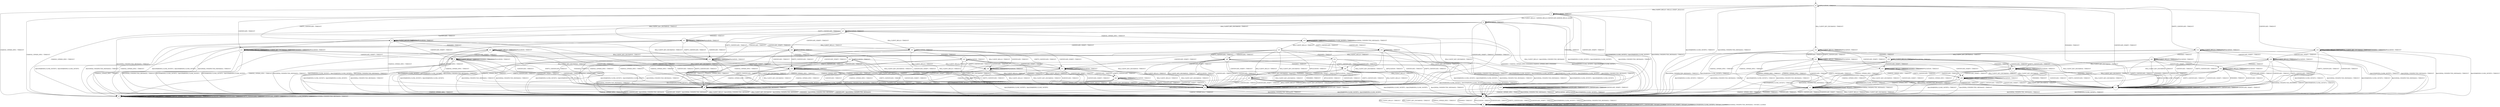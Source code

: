 digraph g {

	s0 [shape="circle" label="s0"];
	s1 [shape="circle" label="s1"];
	s2 [shape="circle" label="s2"];
	s3 [shape="circle" label="s3"];
	s4 [shape="circle" label="s4"];
	s5 [shape="circle" label="s5"];
	s6 [shape="circle" label="s6"];
	s7 [shape="circle" label="s7"];
	s8 [shape="circle" label="s8"];
	s9 [shape="circle" label="s9"];
	s10 [shape="circle" label="s10"];
	s11 [shape="circle" label="s11"];
	s12 [shape="circle" label="s12"];
	s13 [shape="circle" label="s13"];
	s14 [shape="circle" label="s14"];
	s15 [shape="circle" label="s15"];
	s16 [shape="circle" label="s16"];
	s17 [shape="circle" label="s17"];
	s18 [shape="circle" label="s18"];
	s19 [shape="circle" label="s19"];
	s20 [shape="circle" label="s20"];
	s21 [shape="circle" label="s21"];
	s22 [shape="circle" label="s22"];
	s23 [shape="circle" label="s23"];
	s24 [shape="circle" label="s24"];
	s25 [shape="circle" label="s25"];
	s26 [shape="circle" label="s26"];
	s27 [shape="circle" label="s27"];
	s28 [shape="circle" label="s28"];
	s29 [shape="circle" label="s29"];
	s30 [shape="circle" label="s30"];
	s31 [shape="circle" label="s31"];
	s32 [shape="circle" label="s32"];
	s33 [shape="circle" label="s33"];
	s34 [shape="circle" label="s34"];
	s35 [shape="circle" label="s35"];
	s36 [shape="circle" label="s36"];
	s37 [shape="circle" label="s37"];
	s38 [shape="circle" label="s38"];
	s39 [shape="circle" label="s39"];
	s40 [shape="circle" label="s40"];
	s41 [shape="circle" label="s41"];
	s42 [shape="circle" label="s42"];
	s43 [shape="circle" label="s43"];
	s0 -> s1 [label="RSA_CLIENT_HELLO / HELLO_VERIFY_REQUEST"];
	s0 -> s10 [label="RSA_CLIENT_KEY_EXCHANGE / TIMEOUT"];
	s0 -> s9 [label="CHANGE_CIPHER_SPEC / TIMEOUT"];
	s0 -> s13 [label="FINISHED / TIMEOUT"];
	s0 -> s0 [label="APPLICATION / TIMEOUT"];
	s0 -> s16 [label="CERTIFICATE / TIMEOUT"];
	s0 -> s14 [label="EMPTY_CERTIFICATE / TIMEOUT"];
	s0 -> s13 [label="CERTIFICATE_VERIFY / TIMEOUT"];
	s0 -> s3 [label="Alert(WARNING,CLOSE_NOTIFY) / TIMEOUT"];
	s0 -> s3 [label="Alert(FATAL,UNEXPECTED_MESSAGE) / TIMEOUT"];
	s1 -> s2 [label="RSA_CLIENT_HELLO / SERVER_HELLO,CERTIFICATE,SERVER_HELLO_DONE"];
	s1 -> s15 [label="RSA_CLIENT_KEY_EXCHANGE / TIMEOUT"];
	s1 -> s9 [label="CHANGE_CIPHER_SPEC / TIMEOUT"];
	s1 -> s8 [label="FINISHED / TIMEOUT"];
	s1 -> s1 [label="APPLICATION / TIMEOUT"];
	s1 -> s11 [label="CERTIFICATE / TIMEOUT"];
	s1 -> s5 [label="EMPTY_CERTIFICATE / TIMEOUT"];
	s1 -> s8 [label="CERTIFICATE_VERIFY / TIMEOUT"];
	s1 -> s3 [label="Alert(WARNING,CLOSE_NOTIFY) / Alert(WARNING,CLOSE_NOTIFY)"];
	s1 -> s3 [label="Alert(FATAL,UNEXPECTED_MESSAGE) / TIMEOUT"];
	s2 -> s3 [label="RSA_CLIENT_HELLO / Alert(FATAL,UNEXPECTED_MESSAGE)"];
	s2 -> s17 [label="RSA_CLIENT_KEY_EXCHANGE / TIMEOUT"];
	s2 -> s9 [label="CHANGE_CIPHER_SPEC / TIMEOUT"];
	s2 -> s8 [label="FINISHED / TIMEOUT"];
	s2 -> s2 [label="APPLICATION / TIMEOUT"];
	s2 -> s11 [label="CERTIFICATE / TIMEOUT"];
	s2 -> s5 [label="EMPTY_CERTIFICATE / TIMEOUT"];
	s2 -> s8 [label="CERTIFICATE_VERIFY / TIMEOUT"];
	s2 -> s3 [label="Alert(WARNING,CLOSE_NOTIFY) / Alert(WARNING,CLOSE_NOTIFY)"];
	s2 -> s3 [label="Alert(FATAL,UNEXPECTED_MESSAGE) / TIMEOUT"];
	s3 -> s4 [label="RSA_CLIENT_HELLO / TIMEOUT"];
	s3 -> s4 [label="RSA_CLIENT_KEY_EXCHANGE / TIMEOUT"];
	s3 -> s4 [label="CHANGE_CIPHER_SPEC / TIMEOUT"];
	s3 -> s4 [label="FINISHED / TIMEOUT"];
	s3 -> s4 [label="APPLICATION / TIMEOUT"];
	s3 -> s4 [label="CERTIFICATE / TIMEOUT"];
	s3 -> s4 [label="EMPTY_CERTIFICATE / TIMEOUT"];
	s3 -> s4 [label="CERTIFICATE_VERIFY / TIMEOUT"];
	s3 -> s4 [label="Alert(WARNING,CLOSE_NOTIFY) / TIMEOUT"];
	s3 -> s4 [label="Alert(FATAL,UNEXPECTED_MESSAGE) / TIMEOUT"];
	s4 -> s4 [label="RSA_CLIENT_HELLO / SOCKET_CLOSED"];
	s4 -> s4 [label="RSA_CLIENT_KEY_EXCHANGE / SOCKET_CLOSED"];
	s4 -> s4 [label="CHANGE_CIPHER_SPEC / SOCKET_CLOSED"];
	s4 -> s4 [label="FINISHED / SOCKET_CLOSED"];
	s4 -> s4 [label="APPLICATION / SOCKET_CLOSED"];
	s4 -> s4 [label="CERTIFICATE / SOCKET_CLOSED"];
	s4 -> s4 [label="EMPTY_CERTIFICATE / SOCKET_CLOSED"];
	s4 -> s4 [label="CERTIFICATE_VERIFY / SOCKET_CLOSED"];
	s4 -> s4 [label="Alert(WARNING,CLOSE_NOTIFY) / SOCKET_CLOSED"];
	s4 -> s4 [label="Alert(FATAL,UNEXPECTED_MESSAGE) / SOCKET_CLOSED"];
	s5 -> s5 [label="RSA_CLIENT_HELLO / TIMEOUT"];
	s5 -> s22 [label="RSA_CLIENT_KEY_EXCHANGE / TIMEOUT"];
	s5 -> s6 [label="CHANGE_CIPHER_SPEC / TIMEOUT"];
	s5 -> s35 [label="FINISHED / TIMEOUT"];
	s5 -> s5 [label="APPLICATION / TIMEOUT"];
	s5 -> s8 [label="CERTIFICATE / TIMEOUT"];
	s5 -> s8 [label="EMPTY_CERTIFICATE / TIMEOUT"];
	s5 -> s7 [label="CERTIFICATE_VERIFY / TIMEOUT"];
	s5 -> s3 [label="Alert(WARNING,CLOSE_NOTIFY) / Alert(WARNING,CLOSE_NOTIFY)"];
	s5 -> s3 [label="Alert(FATAL,UNEXPECTED_MESSAGE) / TIMEOUT"];
	s6 -> s3 [label="RSA_CLIENT_HELLO / Alert(FATAL,UNEXPECTED_MESSAGE)"];
	s6 -> s3 [label="RSA_CLIENT_KEY_EXCHANGE / Alert(FATAL,UNEXPECTED_MESSAGE)"];
	s6 -> s9 [label="CHANGE_CIPHER_SPEC / TIMEOUT"];
	s6 -> s3 [label="FINISHED / Alert(FATAL,UNEXPECTED_MESSAGE)"];
	s6 -> s6 [label="APPLICATION / TIMEOUT"];
	s6 -> s3 [label="CERTIFICATE / Alert(FATAL,UNEXPECTED_MESSAGE)"];
	s6 -> s3 [label="EMPTY_CERTIFICATE / Alert(FATAL,UNEXPECTED_MESSAGE)"];
	s6 -> s3 [label="CERTIFICATE_VERIFY / Alert(FATAL,UNEXPECTED_MESSAGE)"];
	s6 -> s6 [label="Alert(WARNING,CLOSE_NOTIFY) / TIMEOUT"];
	s6 -> s6 [label="Alert(FATAL,UNEXPECTED_MESSAGE) / TIMEOUT"];
	s7 -> s7 [label="RSA_CLIENT_HELLO / TIMEOUT"];
	s7 -> s24 [label="RSA_CLIENT_KEY_EXCHANGE / TIMEOUT"];
	s7 -> s6 [label="CHANGE_CIPHER_SPEC / TIMEOUT"];
	s7 -> s7 [label="FINISHED / TIMEOUT"];
	s7 -> s7 [label="APPLICATION / TIMEOUT"];
	s7 -> s8 [label="CERTIFICATE / TIMEOUT"];
	s7 -> s8 [label="EMPTY_CERTIFICATE / TIMEOUT"];
	s7 -> s8 [label="CERTIFICATE_VERIFY / TIMEOUT"];
	s7 -> s3 [label="Alert(WARNING,CLOSE_NOTIFY) / Alert(WARNING,CLOSE_NOTIFY)"];
	s7 -> s3 [label="Alert(FATAL,UNEXPECTED_MESSAGE) / TIMEOUT"];
	s8 -> s8 [label="RSA_CLIENT_HELLO / TIMEOUT"];
	s8 -> s8 [label="RSA_CLIENT_KEY_EXCHANGE / TIMEOUT"];
	s8 -> s9 [label="CHANGE_CIPHER_SPEC / TIMEOUT"];
	s8 -> s8 [label="FINISHED / TIMEOUT"];
	s8 -> s8 [label="APPLICATION / TIMEOUT"];
	s8 -> s8 [label="CERTIFICATE / TIMEOUT"];
	s8 -> s8 [label="EMPTY_CERTIFICATE / TIMEOUT"];
	s8 -> s8 [label="CERTIFICATE_VERIFY / TIMEOUT"];
	s8 -> s3 [label="Alert(WARNING,CLOSE_NOTIFY) / Alert(WARNING,CLOSE_NOTIFY)"];
	s8 -> s3 [label="Alert(FATAL,UNEXPECTED_MESSAGE) / TIMEOUT"];
	s9 -> s9 [label="RSA_CLIENT_HELLO / TIMEOUT"];
	s9 -> s9 [label="RSA_CLIENT_KEY_EXCHANGE / TIMEOUT"];
	s9 -> s9 [label="CHANGE_CIPHER_SPEC / TIMEOUT"];
	s9 -> s9 [label="FINISHED / TIMEOUT"];
	s9 -> s9 [label="APPLICATION / TIMEOUT"];
	s9 -> s9 [label="CERTIFICATE / TIMEOUT"];
	s9 -> s9 [label="EMPTY_CERTIFICATE / TIMEOUT"];
	s9 -> s9 [label="CERTIFICATE_VERIFY / TIMEOUT"];
	s9 -> s9 [label="Alert(WARNING,CLOSE_NOTIFY) / TIMEOUT"];
	s9 -> s9 [label="Alert(FATAL,UNEXPECTED_MESSAGE) / TIMEOUT"];
	s10 -> s10 [label="RSA_CLIENT_HELLO / TIMEOUT"];
	s10 -> s13 [label="RSA_CLIENT_KEY_EXCHANGE / TIMEOUT"];
	s10 -> s12 [label="CHANGE_CIPHER_SPEC / TIMEOUT"];
	s10 -> s36 [label="FINISHED / TIMEOUT"];
	s10 -> s10 [label="APPLICATION / TIMEOUT"];
	s10 -> s21 [label="CERTIFICATE / TIMEOUT"];
	s10 -> s21 [label="EMPTY_CERTIFICATE / TIMEOUT"];
	s10 -> s27 [label="CERTIFICATE_VERIFY / TIMEOUT"];
	s10 -> s3 [label="Alert(WARNING,CLOSE_NOTIFY) / TIMEOUT"];
	s10 -> s3 [label="Alert(FATAL,UNEXPECTED_MESSAGE) / TIMEOUT"];
	s11 -> s11 [label="RSA_CLIENT_HELLO / TIMEOUT"];
	s11 -> s11 [label="RSA_CLIENT_KEY_EXCHANGE / TIMEOUT"];
	s11 -> s9 [label="CHANGE_CIPHER_SPEC / TIMEOUT"];
	s11 -> s11 [label="FINISHED / TIMEOUT"];
	s11 -> s11 [label="APPLICATION / TIMEOUT"];
	s11 -> s8 [label="CERTIFICATE / TIMEOUT"];
	s11 -> s8 [label="EMPTY_CERTIFICATE / TIMEOUT"];
	s11 -> s7 [label="CERTIFICATE_VERIFY / TIMEOUT"];
	s11 -> s3 [label="Alert(WARNING,CLOSE_NOTIFY) / Alert(WARNING,CLOSE_NOTIFY)"];
	s11 -> s3 [label="Alert(FATAL,UNEXPECTED_MESSAGE) / TIMEOUT"];
	s12 -> s3 [label="RSA_CLIENT_HELLO / TIMEOUT"];
	s12 -> s3 [label="RSA_CLIENT_KEY_EXCHANGE / TIMEOUT"];
	s12 -> s9 [label="CHANGE_CIPHER_SPEC / TIMEOUT"];
	s12 -> s3 [label="FINISHED / TIMEOUT"];
	s12 -> s12 [label="APPLICATION / TIMEOUT"];
	s12 -> s3 [label="CERTIFICATE / TIMEOUT"];
	s12 -> s3 [label="EMPTY_CERTIFICATE / TIMEOUT"];
	s12 -> s3 [label="CERTIFICATE_VERIFY / TIMEOUT"];
	s12 -> s12 [label="Alert(WARNING,CLOSE_NOTIFY) / TIMEOUT"];
	s12 -> s12 [label="Alert(FATAL,UNEXPECTED_MESSAGE) / TIMEOUT"];
	s13 -> s13 [label="RSA_CLIENT_HELLO / TIMEOUT"];
	s13 -> s13 [label="RSA_CLIENT_KEY_EXCHANGE / TIMEOUT"];
	s13 -> s9 [label="CHANGE_CIPHER_SPEC / TIMEOUT"];
	s13 -> s13 [label="FINISHED / TIMEOUT"];
	s13 -> s13 [label="APPLICATION / TIMEOUT"];
	s13 -> s13 [label="CERTIFICATE / TIMEOUT"];
	s13 -> s13 [label="EMPTY_CERTIFICATE / TIMEOUT"];
	s13 -> s13 [label="CERTIFICATE_VERIFY / TIMEOUT"];
	s13 -> s3 [label="Alert(WARNING,CLOSE_NOTIFY) / TIMEOUT"];
	s13 -> s3 [label="Alert(FATAL,UNEXPECTED_MESSAGE) / TIMEOUT"];
	s14 -> s14 [label="RSA_CLIENT_HELLO / TIMEOUT"];
	s14 -> s21 [label="RSA_CLIENT_KEY_EXCHANGE / TIMEOUT"];
	s14 -> s12 [label="CHANGE_CIPHER_SPEC / TIMEOUT"];
	s14 -> s42 [label="FINISHED / TIMEOUT"];
	s14 -> s14 [label="APPLICATION / TIMEOUT"];
	s14 -> s13 [label="CERTIFICATE / TIMEOUT"];
	s14 -> s13 [label="EMPTY_CERTIFICATE / TIMEOUT"];
	s14 -> s29 [label="CERTIFICATE_VERIFY / TIMEOUT"];
	s14 -> s3 [label="Alert(WARNING,CLOSE_NOTIFY) / TIMEOUT"];
	s14 -> s3 [label="Alert(FATAL,UNEXPECTED_MESSAGE) / TIMEOUT"];
	s15 -> s25 [label="RSA_CLIENT_HELLO / TIMEOUT"];
	s15 -> s8 [label="RSA_CLIENT_KEY_EXCHANGE / TIMEOUT"];
	s15 -> s6 [label="CHANGE_CIPHER_SPEC / TIMEOUT"];
	s15 -> s15 [label="FINISHED / TIMEOUT"];
	s15 -> s15 [label="APPLICATION / TIMEOUT"];
	s15 -> s22 [label="CERTIFICATE / TIMEOUT"];
	s15 -> s22 [label="EMPTY_CERTIFICATE / TIMEOUT"];
	s15 -> s20 [label="CERTIFICATE_VERIFY / TIMEOUT"];
	s15 -> s3 [label="Alert(WARNING,CLOSE_NOTIFY) / Alert(WARNING,CLOSE_NOTIFY)"];
	s15 -> s3 [label="Alert(FATAL,UNEXPECTED_MESSAGE) / TIMEOUT"];
	s16 -> s16 [label="RSA_CLIENT_HELLO / TIMEOUT"];
	s16 -> s16 [label="RSA_CLIENT_KEY_EXCHANGE / TIMEOUT"];
	s16 -> s9 [label="CHANGE_CIPHER_SPEC / TIMEOUT"];
	s16 -> s16 [label="FINISHED / TIMEOUT"];
	s16 -> s16 [label="APPLICATION / TIMEOUT"];
	s16 -> s13 [label="CERTIFICATE / TIMEOUT"];
	s16 -> s13 [label="EMPTY_CERTIFICATE / TIMEOUT"];
	s16 -> s29 [label="CERTIFICATE_VERIFY / TIMEOUT"];
	s16 -> s3 [label="Alert(WARNING,CLOSE_NOTIFY) / TIMEOUT"];
	s16 -> s3 [label="Alert(FATAL,UNEXPECTED_MESSAGE) / TIMEOUT"];
	s17 -> s25 [label="RSA_CLIENT_HELLO / TIMEOUT"];
	s17 -> s8 [label="RSA_CLIENT_KEY_EXCHANGE / TIMEOUT"];
	s17 -> s18 [label="CHANGE_CIPHER_SPEC / TIMEOUT"];
	s17 -> s15 [label="FINISHED / TIMEOUT"];
	s17 -> s17 [label="APPLICATION / TIMEOUT"];
	s17 -> s22 [label="CERTIFICATE / TIMEOUT"];
	s17 -> s22 [label="EMPTY_CERTIFICATE / TIMEOUT"];
	s17 -> s20 [label="CERTIFICATE_VERIFY / TIMEOUT"];
	s17 -> s3 [label="Alert(WARNING,CLOSE_NOTIFY) / Alert(WARNING,CLOSE_NOTIFY)"];
	s17 -> s3 [label="Alert(FATAL,UNEXPECTED_MESSAGE) / TIMEOUT"];
	s18 -> s32 [label="RSA_CLIENT_HELLO / TIMEOUT"];
	s18 -> s8 [label="RSA_CLIENT_KEY_EXCHANGE / TIMEOUT"];
	s18 -> s9 [label="CHANGE_CIPHER_SPEC / TIMEOUT"];
	s18 -> s19 [label="FINISHED / CHANGE_CIPHER_SPEC,FINISHED,CHANGE_CIPHER_SPEC,FINISHED"];
	s18 -> s18 [label="APPLICATION / TIMEOUT"];
	s18 -> s23 [label="CERTIFICATE / TIMEOUT"];
	s18 -> s23 [label="EMPTY_CERTIFICATE / TIMEOUT"];
	s18 -> s20 [label="CERTIFICATE_VERIFY / TIMEOUT"];
	s18 -> s18 [label="Alert(WARNING,CLOSE_NOTIFY) / TIMEOUT"];
	s18 -> s18 [label="Alert(FATAL,UNEXPECTED_MESSAGE) / TIMEOUT"];
	s19 -> s19 [label="RSA_CLIENT_HELLO / TIMEOUT"];
	s19 -> s19 [label="RSA_CLIENT_KEY_EXCHANGE / TIMEOUT"];
	s19 -> s9 [label="CHANGE_CIPHER_SPEC / TIMEOUT"];
	s19 -> s19 [label="FINISHED / TIMEOUT"];
	s19 -> s3 [label="APPLICATION / APPLICATION"];
	s19 -> s19 [label="CERTIFICATE / TIMEOUT"];
	s19 -> s19 [label="EMPTY_CERTIFICATE / TIMEOUT"];
	s19 -> s19 [label="CERTIFICATE_VERIFY / TIMEOUT"];
	s19 -> s3 [label="Alert(WARNING,CLOSE_NOTIFY) / TIMEOUT"];
	s19 -> s3 [label="Alert(FATAL,UNEXPECTED_MESSAGE) / TIMEOUT"];
	s20 -> s31 [label="RSA_CLIENT_HELLO / TIMEOUT"];
	s20 -> s8 [label="RSA_CLIENT_KEY_EXCHANGE / TIMEOUT"];
	s20 -> s6 [label="CHANGE_CIPHER_SPEC / TIMEOUT"];
	s20 -> s38 [label="FINISHED / TIMEOUT"];
	s20 -> s20 [label="APPLICATION / TIMEOUT"];
	s20 -> s24 [label="CERTIFICATE / TIMEOUT"];
	s20 -> s24 [label="EMPTY_CERTIFICATE / TIMEOUT"];
	s20 -> s8 [label="CERTIFICATE_VERIFY / TIMEOUT"];
	s20 -> s3 [label="Alert(WARNING,CLOSE_NOTIFY) / Alert(WARNING,CLOSE_NOTIFY)"];
	s20 -> s3 [label="Alert(FATAL,UNEXPECTED_MESSAGE) / TIMEOUT"];
	s21 -> s21 [label="RSA_CLIENT_HELLO / TIMEOUT"];
	s21 -> s13 [label="RSA_CLIENT_KEY_EXCHANGE / TIMEOUT"];
	s21 -> s12 [label="CHANGE_CIPHER_SPEC / TIMEOUT"];
	s21 -> s37 [label="FINISHED / TIMEOUT"];
	s21 -> s21 [label="APPLICATION / TIMEOUT"];
	s21 -> s13 [label="CERTIFICATE / TIMEOUT"];
	s21 -> s13 [label="EMPTY_CERTIFICATE / TIMEOUT"];
	s21 -> s28 [label="CERTIFICATE_VERIFY / TIMEOUT"];
	s21 -> s3 [label="Alert(WARNING,CLOSE_NOTIFY) / TIMEOUT"];
	s21 -> s3 [label="Alert(FATAL,UNEXPECTED_MESSAGE) / TIMEOUT"];
	s22 -> s26 [label="RSA_CLIENT_HELLO / TIMEOUT"];
	s22 -> s8 [label="RSA_CLIENT_KEY_EXCHANGE / TIMEOUT"];
	s22 -> s6 [label="CHANGE_CIPHER_SPEC / TIMEOUT"];
	s22 -> s22 [label="FINISHED / TIMEOUT"];
	s22 -> s22 [label="APPLICATION / TIMEOUT"];
	s22 -> s8 [label="CERTIFICATE / TIMEOUT"];
	s22 -> s8 [label="EMPTY_CERTIFICATE / TIMEOUT"];
	s22 -> s24 [label="CERTIFICATE_VERIFY / TIMEOUT"];
	s22 -> s3 [label="Alert(WARNING,CLOSE_NOTIFY) / Alert(WARNING,CLOSE_NOTIFY)"];
	s22 -> s3 [label="Alert(FATAL,UNEXPECTED_MESSAGE) / TIMEOUT"];
	s23 -> s40 [label="RSA_CLIENT_HELLO / TIMEOUT"];
	s23 -> s8 [label="RSA_CLIENT_KEY_EXCHANGE / TIMEOUT"];
	s23 -> s6 [label="CHANGE_CIPHER_SPEC / TIMEOUT"];
	s23 -> s23 [label="FINISHED / TIMEOUT"];
	s23 -> s8 [label="APPLICATION / TIMEOUT"];
	s23 -> s8 [label="CERTIFICATE / TIMEOUT"];
	s23 -> s8 [label="EMPTY_CERTIFICATE / TIMEOUT"];
	s23 -> s24 [label="CERTIFICATE_VERIFY / TIMEOUT"];
	s23 -> s3 [label="Alert(WARNING,CLOSE_NOTIFY) / Alert(WARNING,CLOSE_NOTIFY)"];
	s23 -> s3 [label="Alert(FATAL,UNEXPECTED_MESSAGE) / TIMEOUT"];
	s24 -> s43 [label="RSA_CLIENT_HELLO / TIMEOUT"];
	s24 -> s8 [label="RSA_CLIENT_KEY_EXCHANGE / TIMEOUT"];
	s24 -> s6 [label="CHANGE_CIPHER_SPEC / TIMEOUT"];
	s24 -> s24 [label="FINISHED / TIMEOUT"];
	s24 -> s24 [label="APPLICATION / TIMEOUT"];
	s24 -> s8 [label="CERTIFICATE / TIMEOUT"];
	s24 -> s8 [label="EMPTY_CERTIFICATE / TIMEOUT"];
	s24 -> s8 [label="CERTIFICATE_VERIFY / TIMEOUT"];
	s24 -> s3 [label="Alert(WARNING,CLOSE_NOTIFY) / Alert(WARNING,CLOSE_NOTIFY)"];
	s24 -> s3 [label="Alert(FATAL,UNEXPECTED_MESSAGE) / TIMEOUT"];
	s25 -> s8 [label="RSA_CLIENT_HELLO / TIMEOUT"];
	s25 -> s8 [label="RSA_CLIENT_KEY_EXCHANGE / TIMEOUT"];
	s25 -> s6 [label="CHANGE_CIPHER_SPEC / TIMEOUT"];
	s25 -> s30 [label="FINISHED / TIMEOUT"];
	s25 -> s25 [label="APPLICATION / TIMEOUT"];
	s25 -> s26 [label="CERTIFICATE / TIMEOUT"];
	s25 -> s26 [label="EMPTY_CERTIFICATE / TIMEOUT"];
	s25 -> s31 [label="CERTIFICATE_VERIFY / TIMEOUT"];
	s25 -> s3 [label="Alert(WARNING,CLOSE_NOTIFY) / Alert(WARNING,CLOSE_NOTIFY)"];
	s25 -> s3 [label="Alert(FATAL,UNEXPECTED_MESSAGE) / TIMEOUT"];
	s26 -> s8 [label="RSA_CLIENT_HELLO / TIMEOUT"];
	s26 -> s8 [label="RSA_CLIENT_KEY_EXCHANGE / TIMEOUT"];
	s26 -> s6 [label="CHANGE_CIPHER_SPEC / TIMEOUT"];
	s26 -> s26 [label="FINISHED / TIMEOUT"];
	s26 -> s26 [label="APPLICATION / TIMEOUT"];
	s26 -> s8 [label="CERTIFICATE / TIMEOUT"];
	s26 -> s8 [label="EMPTY_CERTIFICATE / TIMEOUT"];
	s26 -> s43 [label="CERTIFICATE_VERIFY / TIMEOUT"];
	s26 -> s3 [label="Alert(WARNING,CLOSE_NOTIFY) / Alert(WARNING,CLOSE_NOTIFY)"];
	s26 -> s3 [label="Alert(FATAL,UNEXPECTED_MESSAGE) / TIMEOUT"];
	s27 -> s27 [label="RSA_CLIENT_HELLO / TIMEOUT"];
	s27 -> s13 [label="RSA_CLIENT_KEY_EXCHANGE / TIMEOUT"];
	s27 -> s12 [label="CHANGE_CIPHER_SPEC / TIMEOUT"];
	s27 -> s27 [label="FINISHED / TIMEOUT"];
	s27 -> s27 [label="APPLICATION / TIMEOUT"];
	s27 -> s28 [label="CERTIFICATE / TIMEOUT"];
	s27 -> s28 [label="EMPTY_CERTIFICATE / TIMEOUT"];
	s27 -> s13 [label="CERTIFICATE_VERIFY / TIMEOUT"];
	s27 -> s3 [label="Alert(WARNING,CLOSE_NOTIFY) / TIMEOUT"];
	s27 -> s3 [label="Alert(FATAL,UNEXPECTED_MESSAGE) / TIMEOUT"];
	s28 -> s28 [label="RSA_CLIENT_HELLO / TIMEOUT"];
	s28 -> s13 [label="RSA_CLIENT_KEY_EXCHANGE / TIMEOUT"];
	s28 -> s12 [label="CHANGE_CIPHER_SPEC / TIMEOUT"];
	s28 -> s28 [label="FINISHED / TIMEOUT"];
	s28 -> s28 [label="APPLICATION / TIMEOUT"];
	s28 -> s13 [label="CERTIFICATE / TIMEOUT"];
	s28 -> s13 [label="EMPTY_CERTIFICATE / TIMEOUT"];
	s28 -> s13 [label="CERTIFICATE_VERIFY / TIMEOUT"];
	s28 -> s3 [label="Alert(WARNING,CLOSE_NOTIFY) / TIMEOUT"];
	s28 -> s3 [label="Alert(FATAL,UNEXPECTED_MESSAGE) / TIMEOUT"];
	s29 -> s29 [label="RSA_CLIENT_HELLO / TIMEOUT"];
	s29 -> s28 [label="RSA_CLIENT_KEY_EXCHANGE / TIMEOUT"];
	s29 -> s12 [label="CHANGE_CIPHER_SPEC / TIMEOUT"];
	s29 -> s34 [label="FINISHED / TIMEOUT"];
	s29 -> s29 [label="APPLICATION / TIMEOUT"];
	s29 -> s13 [label="CERTIFICATE / TIMEOUT"];
	s29 -> s13 [label="EMPTY_CERTIFICATE / TIMEOUT"];
	s29 -> s13 [label="CERTIFICATE_VERIFY / TIMEOUT"];
	s29 -> s3 [label="Alert(WARNING,CLOSE_NOTIFY) / TIMEOUT"];
	s29 -> s3 [label="Alert(FATAL,UNEXPECTED_MESSAGE) / TIMEOUT"];
	s30 -> s8 [label="RSA_CLIENT_HELLO / TIMEOUT"];
	s30 -> s8 [label="RSA_CLIENT_KEY_EXCHANGE / TIMEOUT"];
	s30 -> s6 [label="CHANGE_CIPHER_SPEC / TIMEOUT"];
	s30 -> s8 [label="FINISHED / TIMEOUT"];
	s30 -> s30 [label="APPLICATION / TIMEOUT"];
	s30 -> s26 [label="CERTIFICATE / TIMEOUT"];
	s30 -> s26 [label="EMPTY_CERTIFICATE / TIMEOUT"];
	s30 -> s31 [label="CERTIFICATE_VERIFY / TIMEOUT"];
	s30 -> s3 [label="Alert(WARNING,CLOSE_NOTIFY) / Alert(WARNING,CLOSE_NOTIFY)"];
	s30 -> s3 [label="Alert(FATAL,UNEXPECTED_MESSAGE) / TIMEOUT"];
	s31 -> s8 [label="RSA_CLIENT_HELLO / TIMEOUT"];
	s31 -> s8 [label="RSA_CLIENT_KEY_EXCHANGE / TIMEOUT"];
	s31 -> s6 [label="CHANGE_CIPHER_SPEC / TIMEOUT"];
	s31 -> s31 [label="FINISHED / TIMEOUT"];
	s31 -> s31 [label="APPLICATION / TIMEOUT"];
	s31 -> s43 [label="CERTIFICATE / TIMEOUT"];
	s31 -> s43 [label="EMPTY_CERTIFICATE / TIMEOUT"];
	s31 -> s8 [label="CERTIFICATE_VERIFY / TIMEOUT"];
	s31 -> s3 [label="Alert(WARNING,CLOSE_NOTIFY) / Alert(WARNING,CLOSE_NOTIFY)"];
	s31 -> s3 [label="Alert(FATAL,UNEXPECTED_MESSAGE) / TIMEOUT"];
	s32 -> s8 [label="RSA_CLIENT_HELLO / TIMEOUT"];
	s32 -> s8 [label="RSA_CLIENT_KEY_EXCHANGE / TIMEOUT"];
	s32 -> s6 [label="CHANGE_CIPHER_SPEC / TIMEOUT"];
	s32 -> s33 [label="FINISHED / TIMEOUT"];
	s32 -> s8 [label="APPLICATION / TIMEOUT"];
	s32 -> s40 [label="CERTIFICATE / TIMEOUT"];
	s32 -> s40 [label="EMPTY_CERTIFICATE / TIMEOUT"];
	s32 -> s31 [label="CERTIFICATE_VERIFY / TIMEOUT"];
	s32 -> s3 [label="Alert(WARNING,CLOSE_NOTIFY) / Alert(WARNING,CLOSE_NOTIFY)"];
	s32 -> s3 [label="Alert(FATAL,UNEXPECTED_MESSAGE) / TIMEOUT"];
	s33 -> s8 [label="RSA_CLIENT_HELLO / TIMEOUT"];
	s33 -> s8 [label="RSA_CLIENT_KEY_EXCHANGE / TIMEOUT"];
	s33 -> s6 [label="CHANGE_CIPHER_SPEC / TIMEOUT"];
	s33 -> s8 [label="FINISHED / TIMEOUT"];
	s33 -> s8 [label="APPLICATION / TIMEOUT"];
	s33 -> s39 [label="CERTIFICATE / TIMEOUT"];
	s33 -> s39 [label="EMPTY_CERTIFICATE / TIMEOUT"];
	s33 -> s31 [label="CERTIFICATE_VERIFY / TIMEOUT"];
	s33 -> s3 [label="Alert(WARNING,CLOSE_NOTIFY) / Alert(WARNING,CLOSE_NOTIFY)"];
	s33 -> s3 [label="Alert(FATAL,UNEXPECTED_MESSAGE) / TIMEOUT"];
	s34 -> s34 [label="RSA_CLIENT_HELLO / TIMEOUT"];
	s34 -> s28 [label="RSA_CLIENT_KEY_EXCHANGE / TIMEOUT"];
	s34 -> s12 [label="CHANGE_CIPHER_SPEC / TIMEOUT"];
	s34 -> s13 [label="FINISHED / TIMEOUT"];
	s34 -> s34 [label="APPLICATION / TIMEOUT"];
	s34 -> s13 [label="CERTIFICATE / TIMEOUT"];
	s34 -> s13 [label="EMPTY_CERTIFICATE / TIMEOUT"];
	s34 -> s13 [label="CERTIFICATE_VERIFY / TIMEOUT"];
	s34 -> s3 [label="Alert(WARNING,CLOSE_NOTIFY) / TIMEOUT"];
	s34 -> s3 [label="Alert(FATAL,UNEXPECTED_MESSAGE) / TIMEOUT"];
	s35 -> s35 [label="RSA_CLIENT_HELLO / TIMEOUT"];
	s35 -> s22 [label="RSA_CLIENT_KEY_EXCHANGE / TIMEOUT"];
	s35 -> s6 [label="CHANGE_CIPHER_SPEC / TIMEOUT"];
	s35 -> s8 [label="FINISHED / TIMEOUT"];
	s35 -> s35 [label="APPLICATION / TIMEOUT"];
	s35 -> s8 [label="CERTIFICATE / TIMEOUT"];
	s35 -> s8 [label="EMPTY_CERTIFICATE / TIMEOUT"];
	s35 -> s7 [label="CERTIFICATE_VERIFY / TIMEOUT"];
	s35 -> s3 [label="Alert(WARNING,CLOSE_NOTIFY) / Alert(WARNING,CLOSE_NOTIFY)"];
	s35 -> s3 [label="Alert(FATAL,UNEXPECTED_MESSAGE) / TIMEOUT"];
	s36 -> s36 [label="RSA_CLIENT_HELLO / TIMEOUT"];
	s36 -> s13 [label="RSA_CLIENT_KEY_EXCHANGE / TIMEOUT"];
	s36 -> s12 [label="CHANGE_CIPHER_SPEC / TIMEOUT"];
	s36 -> s13 [label="FINISHED / TIMEOUT"];
	s36 -> s36 [label="APPLICATION / TIMEOUT"];
	s36 -> s37 [label="CERTIFICATE / TIMEOUT"];
	s36 -> s37 [label="EMPTY_CERTIFICATE / TIMEOUT"];
	s36 -> s27 [label="CERTIFICATE_VERIFY / TIMEOUT"];
	s36 -> s3 [label="Alert(WARNING,CLOSE_NOTIFY) / TIMEOUT"];
	s36 -> s3 [label="Alert(FATAL,UNEXPECTED_MESSAGE) / TIMEOUT"];
	s37 -> s37 [label="RSA_CLIENT_HELLO / TIMEOUT"];
	s37 -> s13 [label="RSA_CLIENT_KEY_EXCHANGE / TIMEOUT"];
	s37 -> s12 [label="CHANGE_CIPHER_SPEC / TIMEOUT"];
	s37 -> s13 [label="FINISHED / TIMEOUT"];
	s37 -> s37 [label="APPLICATION / TIMEOUT"];
	s37 -> s13 [label="CERTIFICATE / TIMEOUT"];
	s37 -> s13 [label="EMPTY_CERTIFICATE / TIMEOUT"];
	s37 -> s28 [label="CERTIFICATE_VERIFY / TIMEOUT"];
	s37 -> s3 [label="Alert(WARNING,CLOSE_NOTIFY) / TIMEOUT"];
	s37 -> s3 [label="Alert(FATAL,UNEXPECTED_MESSAGE) / TIMEOUT"];
	s38 -> s31 [label="RSA_CLIENT_HELLO / TIMEOUT"];
	s38 -> s8 [label="RSA_CLIENT_KEY_EXCHANGE / TIMEOUT"];
	s38 -> s6 [label="CHANGE_CIPHER_SPEC / TIMEOUT"];
	s38 -> s8 [label="FINISHED / TIMEOUT"];
	s38 -> s38 [label="APPLICATION / TIMEOUT"];
	s38 -> s24 [label="CERTIFICATE / TIMEOUT"];
	s38 -> s24 [label="EMPTY_CERTIFICATE / TIMEOUT"];
	s38 -> s8 [label="CERTIFICATE_VERIFY / TIMEOUT"];
	s38 -> s3 [label="Alert(WARNING,CLOSE_NOTIFY) / Alert(WARNING,CLOSE_NOTIFY)"];
	s38 -> s3 [label="Alert(FATAL,UNEXPECTED_MESSAGE) / TIMEOUT"];
	s39 -> s8 [label="RSA_CLIENT_HELLO / TIMEOUT"];
	s39 -> s8 [label="RSA_CLIENT_KEY_EXCHANGE / TIMEOUT"];
	s39 -> s6 [label="CHANGE_CIPHER_SPEC / TIMEOUT"];
	s39 -> s8 [label="FINISHED / TIMEOUT"];
	s39 -> s8 [label="APPLICATION / TIMEOUT"];
	s39 -> s8 [label="CERTIFICATE / TIMEOUT"];
	s39 -> s8 [label="EMPTY_CERTIFICATE / TIMEOUT"];
	s39 -> s41 [label="CERTIFICATE_VERIFY / TIMEOUT"];
	s39 -> s3 [label="Alert(WARNING,CLOSE_NOTIFY) / Alert(WARNING,CLOSE_NOTIFY)"];
	s39 -> s3 [label="Alert(FATAL,UNEXPECTED_MESSAGE) / TIMEOUT"];
	s40 -> s8 [label="RSA_CLIENT_HELLO / TIMEOUT"];
	s40 -> s8 [label="RSA_CLIENT_KEY_EXCHANGE / TIMEOUT"];
	s40 -> s6 [label="CHANGE_CIPHER_SPEC / TIMEOUT"];
	s40 -> s39 [label="FINISHED / TIMEOUT"];
	s40 -> s8 [label="APPLICATION / TIMEOUT"];
	s40 -> s8 [label="CERTIFICATE / TIMEOUT"];
	s40 -> s8 [label="EMPTY_CERTIFICATE / TIMEOUT"];
	s40 -> s41 [label="CERTIFICATE_VERIFY / TIMEOUT"];
	s40 -> s3 [label="Alert(WARNING,CLOSE_NOTIFY) / Alert(WARNING,CLOSE_NOTIFY)"];
	s40 -> s3 [label="Alert(FATAL,UNEXPECTED_MESSAGE) / TIMEOUT"];
	s41 -> s8 [label="RSA_CLIENT_HELLO / TIMEOUT"];
	s41 -> s8 [label="RSA_CLIENT_KEY_EXCHANGE / TIMEOUT"];
	s41 -> s6 [label="CHANGE_CIPHER_SPEC / TIMEOUT"];
	s41 -> s41 [label="FINISHED / TIMEOUT"];
	s41 -> s8 [label="APPLICATION / TIMEOUT"];
	s41 -> s8 [label="CERTIFICATE / TIMEOUT"];
	s41 -> s8 [label="EMPTY_CERTIFICATE / TIMEOUT"];
	s41 -> s8 [label="CERTIFICATE_VERIFY / TIMEOUT"];
	s41 -> s3 [label="Alert(WARNING,CLOSE_NOTIFY) / Alert(WARNING,CLOSE_NOTIFY)"];
	s41 -> s3 [label="Alert(FATAL,UNEXPECTED_MESSAGE) / TIMEOUT"];
	s42 -> s42 [label="RSA_CLIENT_HELLO / TIMEOUT"];
	s42 -> s37 [label="RSA_CLIENT_KEY_EXCHANGE / TIMEOUT"];
	s42 -> s12 [label="CHANGE_CIPHER_SPEC / TIMEOUT"];
	s42 -> s13 [label="FINISHED / TIMEOUT"];
	s42 -> s42 [label="APPLICATION / TIMEOUT"];
	s42 -> s13 [label="CERTIFICATE / TIMEOUT"];
	s42 -> s13 [label="EMPTY_CERTIFICATE / TIMEOUT"];
	s42 -> s34 [label="CERTIFICATE_VERIFY / TIMEOUT"];
	s42 -> s3 [label="Alert(WARNING,CLOSE_NOTIFY) / TIMEOUT"];
	s42 -> s3 [label="Alert(FATAL,UNEXPECTED_MESSAGE) / TIMEOUT"];
	s43 -> s8 [label="RSA_CLIENT_HELLO / TIMEOUT"];
	s43 -> s8 [label="RSA_CLIENT_KEY_EXCHANGE / TIMEOUT"];
	s43 -> s6 [label="CHANGE_CIPHER_SPEC / TIMEOUT"];
	s43 -> s43 [label="FINISHED / TIMEOUT"];
	s43 -> s43 [label="APPLICATION / TIMEOUT"];
	s43 -> s8 [label="CERTIFICATE / TIMEOUT"];
	s43 -> s8 [label="EMPTY_CERTIFICATE / TIMEOUT"];
	s43 -> s8 [label="CERTIFICATE_VERIFY / TIMEOUT"];
	s43 -> s3 [label="Alert(WARNING,CLOSE_NOTIFY) / Alert(WARNING,CLOSE_NOTIFY)"];
	s43 -> s3 [label="Alert(FATAL,UNEXPECTED_MESSAGE) / TIMEOUT"];

__start0 [label="" shape="none" width="0" height="0"];
__start0 -> s0;

}
